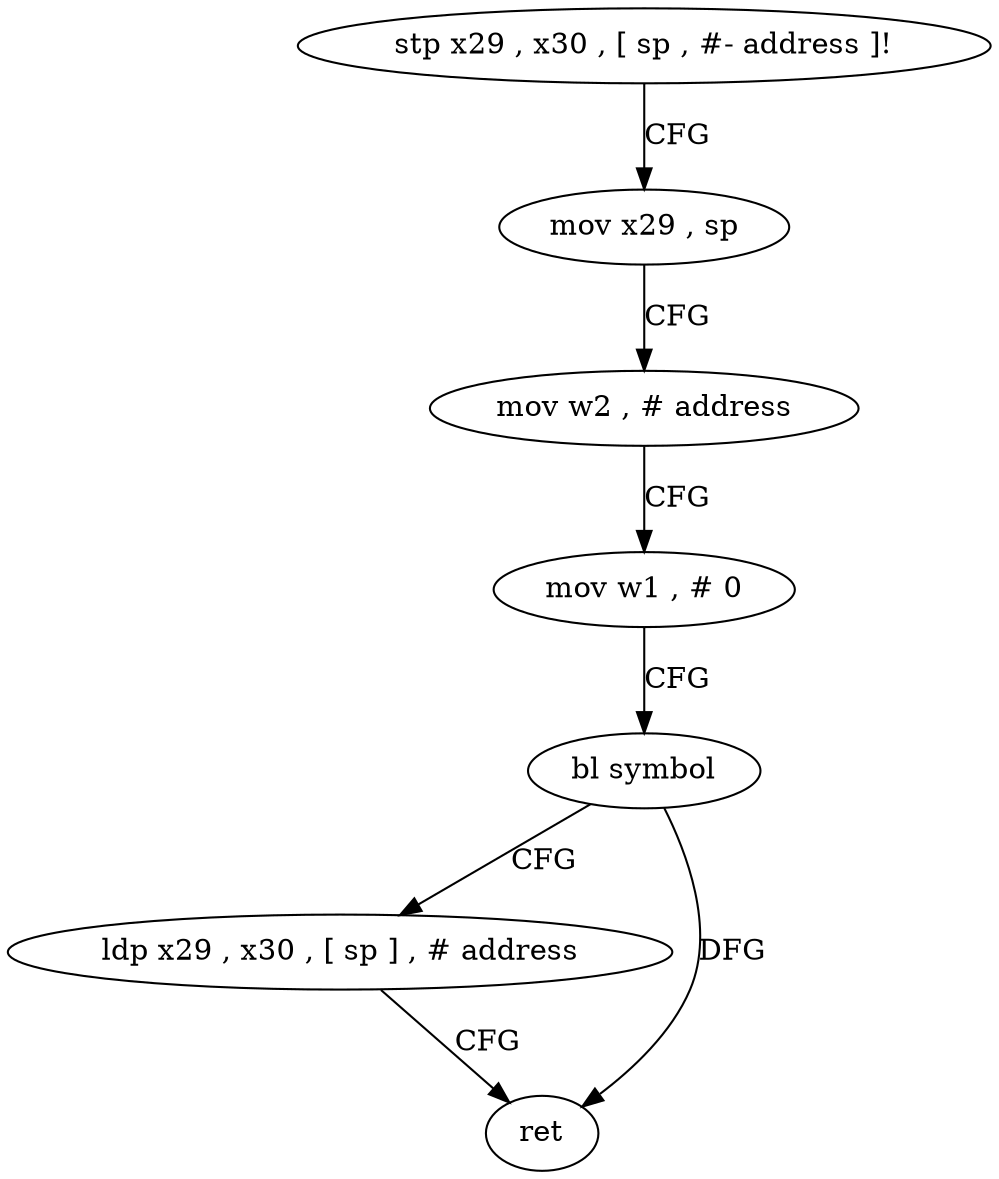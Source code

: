 digraph "func" {
"4372804" [label = "stp x29 , x30 , [ sp , #- address ]!" ]
"4372808" [label = "mov x29 , sp" ]
"4372812" [label = "mov w2 , # address" ]
"4372816" [label = "mov w1 , # 0" ]
"4372820" [label = "bl symbol" ]
"4372824" [label = "ldp x29 , x30 , [ sp ] , # address" ]
"4372828" [label = "ret" ]
"4372804" -> "4372808" [ label = "CFG" ]
"4372808" -> "4372812" [ label = "CFG" ]
"4372812" -> "4372816" [ label = "CFG" ]
"4372816" -> "4372820" [ label = "CFG" ]
"4372820" -> "4372824" [ label = "CFG" ]
"4372820" -> "4372828" [ label = "DFG" ]
"4372824" -> "4372828" [ label = "CFG" ]
}

